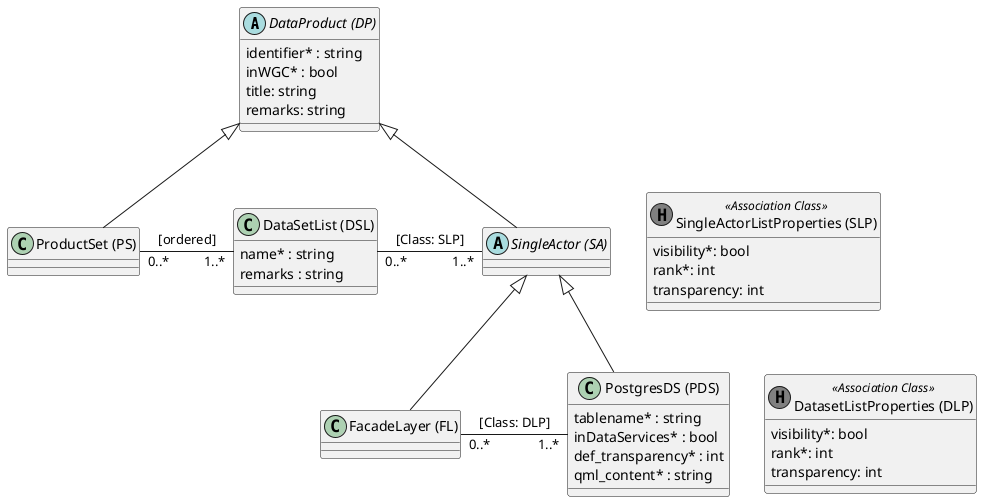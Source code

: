 @startuml

abstract class "DataProduct (DP)" as dp {
    identifier* : string
    inWGC* : bool
    title: string
    remarks: string
}

class "ProductSet (PS)" as ps

class "DataSetList (DSL)" as dsl {
    name* : string
    remarks : string
}

abstract class "SingleActor (SA)" as sa

class "FacadeLayer (FL)" as fl

class "PostgresDS (PDS)" as pds {
    tablename* : string
    inDataServices* : bool
    def_transparency* : int
    qml_content* : string
}

class "DatasetListProperties (DLP)" as dlp << (H, grey) Association Class >> {
    visibility*: bool
    rank*: int
    transparency: int
}

class "SingleActorListProperties (SLP)" as slp << (H, grey) Association Class >> {
    visibility*: bool
    rank*: int
    transparency: int
}

dp <|-- ps

dp <|-- sa
sa <|-- pds
sa <|-- fl

ps "0..*" - "1..*" dsl : [ordered]

dsl "0..*" - "1..*" sa : [Class: SLP]
fl "0..*" - "1..*" pds : [Class: DLP]

' layout help
sa -[hidden]> slp
pds -[hidden]> dlp

@enduml
